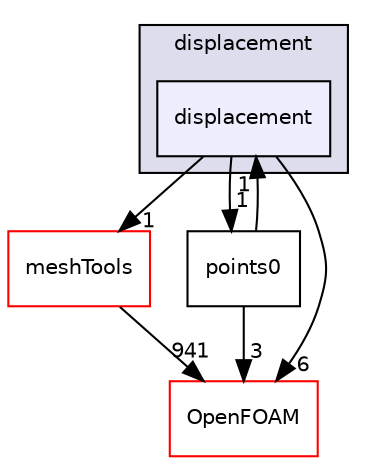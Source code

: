 digraph "src/dynamicMesh/motionSolvers/displacement/displacement" {
  bgcolor=transparent;
  compound=true
  node [ fontsize="10", fontname="Helvetica"];
  edge [ labelfontsize="10", labelfontname="Helvetica"];
  subgraph clusterdir_b6bbef0e5e6a5d50496a71f7626b4ce2 {
    graph [ bgcolor="#ddddee", pencolor="black", label="displacement" fontname="Helvetica", fontsize="10", URL="dir_b6bbef0e5e6a5d50496a71f7626b4ce2.html"]
  dir_c960bcea45d511a49a98f2579b644df1 [shape=box, label="displacement", style="filled", fillcolor="#eeeeff", pencolor="black", URL="dir_c960bcea45d511a49a98f2579b644df1.html"];
  }
  dir_ae30ad0bef50cf391b24c614251bb9fd [shape=box label="meshTools" color="red" URL="dir_ae30ad0bef50cf391b24c614251bb9fd.html"];
  dir_0ae3ac2e96ccafb1dd0d3854a1dd6d1d [shape=box label="points0" URL="dir_0ae3ac2e96ccafb1dd0d3854a1dd6d1d.html"];
  dir_c5473ff19b20e6ec4dfe5c310b3778a8 [shape=box label="OpenFOAM" color="red" URL="dir_c5473ff19b20e6ec4dfe5c310b3778a8.html"];
  dir_ae30ad0bef50cf391b24c614251bb9fd->dir_c5473ff19b20e6ec4dfe5c310b3778a8 [headlabel="941", labeldistance=1.5 headhref="dir_001949_002151.html"];
  dir_0ae3ac2e96ccafb1dd0d3854a1dd6d1d->dir_c960bcea45d511a49a98f2579b644df1 [headlabel="1", labeldistance=1.5 headhref="dir_000629_000626.html"];
  dir_0ae3ac2e96ccafb1dd0d3854a1dd6d1d->dir_c5473ff19b20e6ec4dfe5c310b3778a8 [headlabel="3", labeldistance=1.5 headhref="dir_000629_002151.html"];
  dir_c960bcea45d511a49a98f2579b644df1->dir_ae30ad0bef50cf391b24c614251bb9fd [headlabel="1", labeldistance=1.5 headhref="dir_000626_001949.html"];
  dir_c960bcea45d511a49a98f2579b644df1->dir_0ae3ac2e96ccafb1dd0d3854a1dd6d1d [headlabel="1", labeldistance=1.5 headhref="dir_000626_000629.html"];
  dir_c960bcea45d511a49a98f2579b644df1->dir_c5473ff19b20e6ec4dfe5c310b3778a8 [headlabel="6", labeldistance=1.5 headhref="dir_000626_002151.html"];
}
